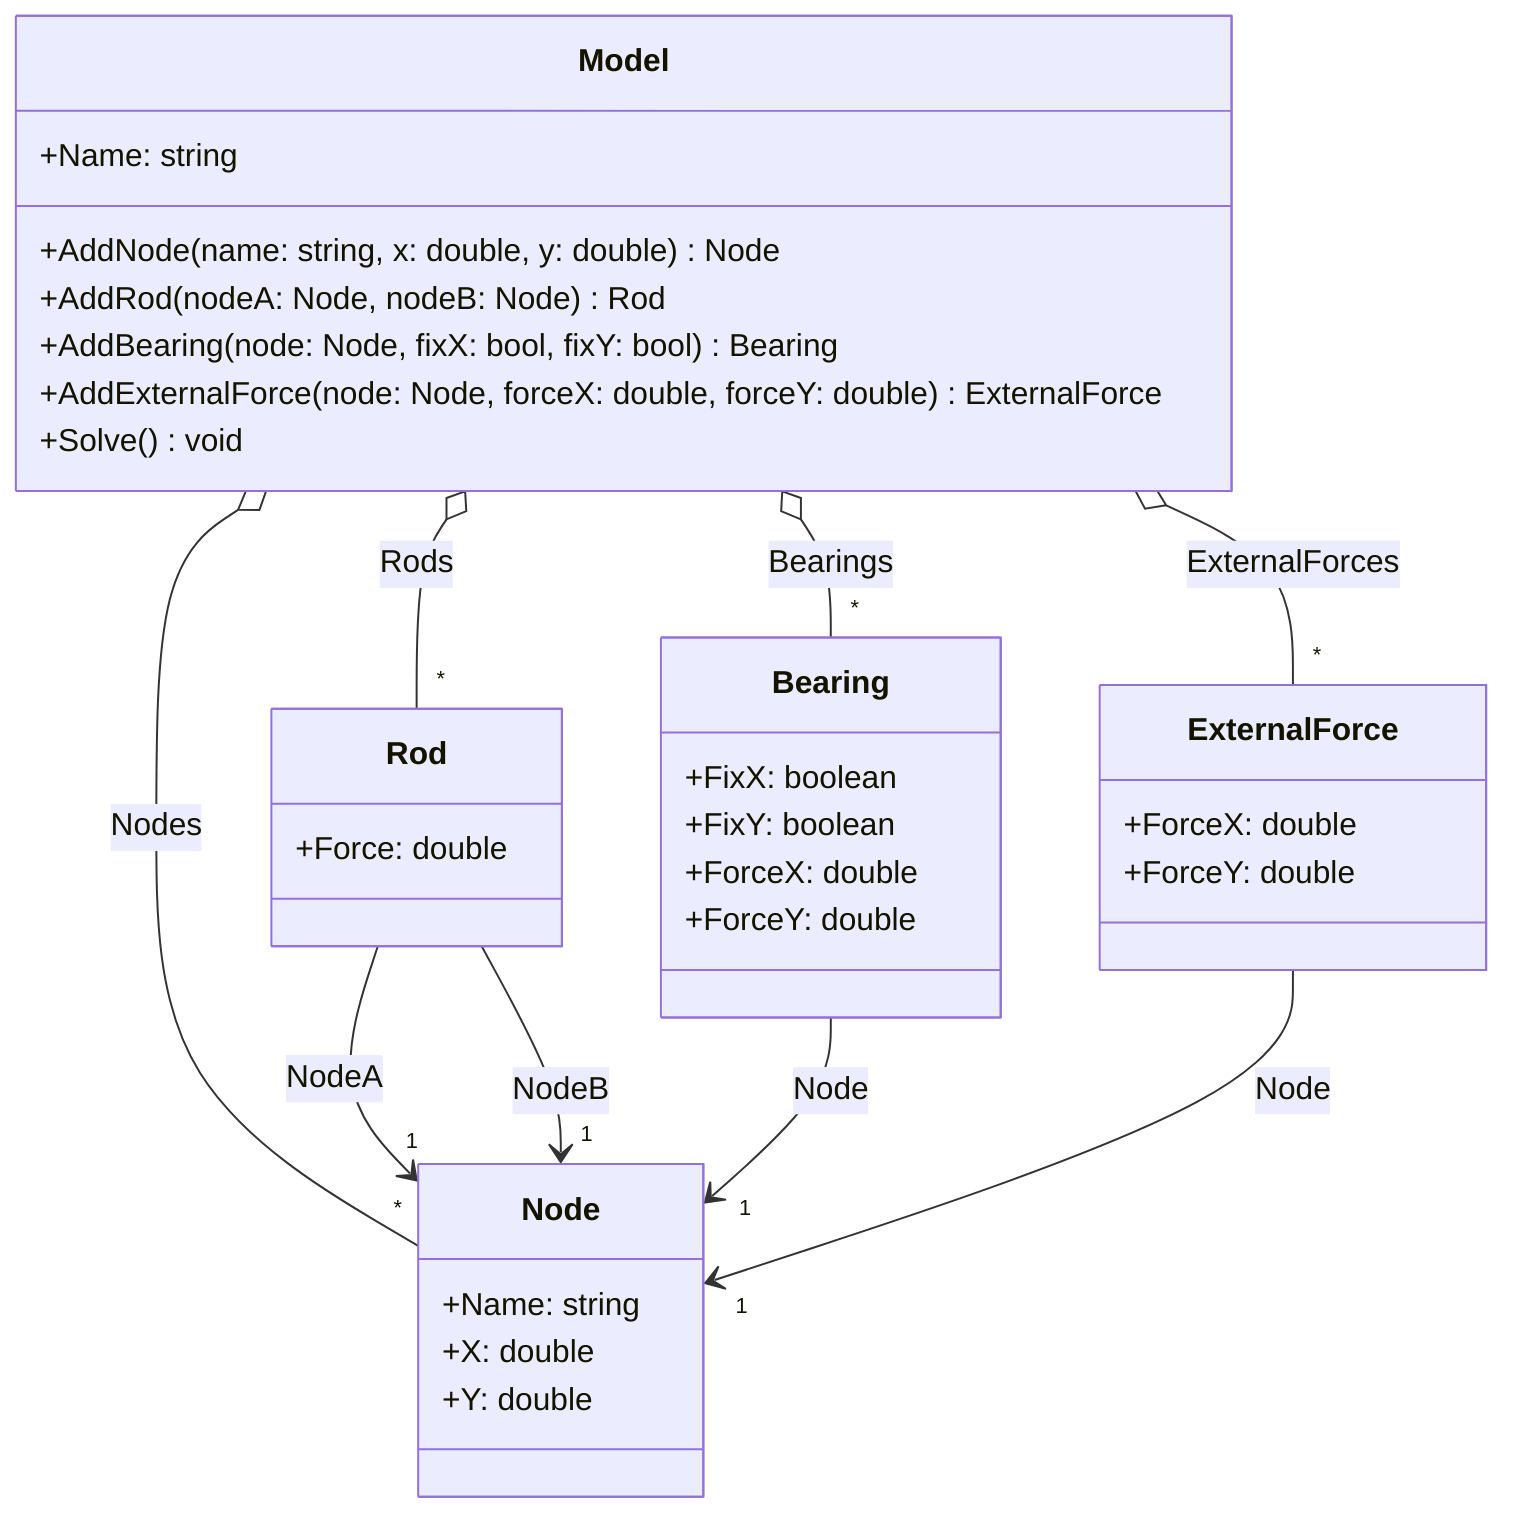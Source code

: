 classDiagram

    class Model {
        +Name: string
        +AddNode(name: string, x: double, y: double) Node
        +AddRod(nodeA: Node, nodeB: Node) Rod
        +AddBearing(node: Node, fixX: bool, fixY: bool) Bearing
        +AddExternalForce(node: Node, forceX: double, forceY: double) ExternalForce
        +Solve() void
    }
    class Node {
        +Name: string
        +X: double
        +Y: double
    }
    class Rod {
        +Force: double
    }
    class Bearing {
        +FixX: boolean
        +FixY: boolean
        +ForceX: double
        +ForceY: double
    }
    class ExternalForce {
        +ForceX: double
        +ForceY: double
    }

    Model o--"*" Node: Nodes
    Model o--"*" Rod: Rods
    Model o--"*" Bearing: Bearings
    Model o--"*" ExternalForce: ExternalForces

    Rod -->"1" Node: NodeA
    Rod -->"1" Node: NodeB

    Bearing -->"1" Node: Node

    ExternalForce -->"1" Node: Node
